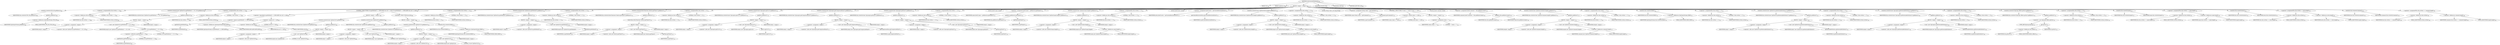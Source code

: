 digraph "writeCentralFileHeader" {  
"1539" [label = <(METHOD,writeCentralFileHeader)<SUB>682</SUB>> ]
"71" [label = <(PARAM,this)<SUB>682</SUB>> ]
"1540" [label = <(PARAM,ZipEntry ze)<SUB>682</SUB>> ]
"1541" [label = <(BLOCK,&lt;empty&gt;,&lt;empty&gt;)<SUB>682</SUB>> ]
"1542" [label = <(writeOut,writeOut(CFH_SIG.getBytes()))<SUB>683</SUB>> ]
"70" [label = <(IDENTIFIER,this,writeOut(CFH_SIG.getBytes()))<SUB>683</SUB>> ]
"1543" [label = <(getBytes,getBytes())<SUB>683</SUB>> ]
"1544" [label = <(&lt;operator&gt;.fieldAccess,ZipOutputStream.CFH_SIG)<SUB>683</SUB>> ]
"1545" [label = <(IDENTIFIER,ZipOutputStream,getBytes())<SUB>683</SUB>> ]
"1546" [label = <(FIELD_IDENTIFIER,CFH_SIG,CFH_SIG)<SUB>683</SUB>> ]
"1547" [label = <(&lt;operator&gt;.assignmentPlus,this.written += 4)<SUB>684</SUB>> ]
"1548" [label = <(&lt;operator&gt;.fieldAccess,this.written)<SUB>684</SUB>> ]
"1549" [label = <(IDENTIFIER,this,this.written += 4)<SUB>684</SUB>> ]
"1550" [label = <(FIELD_IDENTIFIER,written,written)<SUB>684</SUB>> ]
"1551" [label = <(LITERAL,4,this.written += 4)<SUB>684</SUB>> ]
"1552" [label = <(writeOut,writeOut((new ZipShort((ze.getPlatform() &lt;&lt; 8) | 20)).getBytes()))<SUB>687</SUB>> ]
"72" [label = <(IDENTIFIER,this,writeOut((new ZipShort((ze.getPlatform() &lt;&lt; 8) | 20)).getBytes()))<SUB>687</SUB>> ]
"1553" [label = <(getBytes,getBytes())<SUB>687</SUB>> ]
"1554" [label = <(BLOCK,&lt;empty&gt;,&lt;empty&gt;)<SUB>687</SUB>> ]
"1555" [label = <(&lt;operator&gt;.assignment,&lt;empty&gt;)> ]
"1556" [label = <(IDENTIFIER,$obj35,&lt;empty&gt;)> ]
"1557" [label = <(&lt;operator&gt;.alloc,new ZipShort((ze.getPlatform() &lt;&lt; 8) | 20))<SUB>687</SUB>> ]
"1558" [label = <(&lt;init&gt;,new ZipShort((ze.getPlatform() &lt;&lt; 8) | 20))<SUB>687</SUB>> ]
"1559" [label = <(IDENTIFIER,$obj35,new ZipShort((ze.getPlatform() &lt;&lt; 8) | 20))> ]
"1560" [label = <(&lt;operator&gt;.or,(ze.getPlatform() &lt;&lt; 8) | 20)<SUB>687</SUB>> ]
"1561" [label = <(&lt;operator&gt;.shiftLeft,ze.getPlatform() &lt;&lt; 8)<SUB>687</SUB>> ]
"1562" [label = <(getPlatform,getPlatform())<SUB>687</SUB>> ]
"1563" [label = <(IDENTIFIER,ze,getPlatform())<SUB>687</SUB>> ]
"1564" [label = <(LITERAL,8,ze.getPlatform() &lt;&lt; 8)<SUB>687</SUB>> ]
"1565" [label = <(LITERAL,20,(ze.getPlatform() &lt;&lt; 8) | 20)<SUB>687</SUB>> ]
"1566" [label = <(IDENTIFIER,$obj35,&lt;empty&gt;)> ]
"1567" [label = <(&lt;operator&gt;.assignmentPlus,this.written += 2)<SUB>688</SUB>> ]
"1568" [label = <(&lt;operator&gt;.fieldAccess,this.written)<SUB>688</SUB>> ]
"1569" [label = <(IDENTIFIER,this,this.written += 2)<SUB>688</SUB>> ]
"1570" [label = <(FIELD_IDENTIFIER,written,written)<SUB>688</SUB>> ]
"1571" [label = <(LITERAL,2,this.written += 2)<SUB>688</SUB>> ]
"1572" [label = <(CONTROL_STRUCTURE,if (ze.getMethod() == DEFLATED &amp;&amp; raf == null),if (ze.getMethod() == DEFLATED &amp;&amp; raf == null))<SUB>692</SUB>> ]
"1573" [label = <(&lt;operator&gt;.logicalAnd,ze.getMethod() == DEFLATED &amp;&amp; raf == null)<SUB>692</SUB>> ]
"1574" [label = <(&lt;operator&gt;.equals,ze.getMethod() == DEFLATED)<SUB>692</SUB>> ]
"1575" [label = <(getMethod,getMethod())<SUB>692</SUB>> ]
"1576" [label = <(IDENTIFIER,ze,getMethod())<SUB>692</SUB>> ]
"1577" [label = <(&lt;operator&gt;.fieldAccess,ZipOutputStream.DEFLATED)<SUB>692</SUB>> ]
"1578" [label = <(IDENTIFIER,ZipOutputStream,ze.getMethod() == DEFLATED)<SUB>692</SUB>> ]
"1579" [label = <(FIELD_IDENTIFIER,DEFLATED,DEFLATED)<SUB>692</SUB>> ]
"1580" [label = <(&lt;operator&gt;.equals,raf == null)<SUB>692</SUB>> ]
"1581" [label = <(&lt;operator&gt;.fieldAccess,this.raf)<SUB>692</SUB>> ]
"1582" [label = <(IDENTIFIER,this,raf == null)<SUB>692</SUB>> ]
"1583" [label = <(FIELD_IDENTIFIER,raf,raf)<SUB>692</SUB>> ]
"1584" [label = <(LITERAL,null,raf == null)<SUB>692</SUB>> ]
"1585" [label = <(BLOCK,&lt;empty&gt;,&lt;empty&gt;)<SUB>692</SUB>> ]
"1586" [label = <(writeOut,writeOut((new ZipShort(20)).getBytes()))<SUB>695</SUB>> ]
"73" [label = <(IDENTIFIER,this,writeOut((new ZipShort(20)).getBytes()))<SUB>695</SUB>> ]
"1587" [label = <(getBytes,getBytes())<SUB>695</SUB>> ]
"1588" [label = <(BLOCK,&lt;empty&gt;,&lt;empty&gt;)<SUB>695</SUB>> ]
"1589" [label = <(&lt;operator&gt;.assignment,&lt;empty&gt;)> ]
"1590" [label = <(IDENTIFIER,$obj36,&lt;empty&gt;)> ]
"1591" [label = <(&lt;operator&gt;.alloc,new ZipShort(20))<SUB>695</SUB>> ]
"1592" [label = <(&lt;init&gt;,new ZipShort(20))<SUB>695</SUB>> ]
"1593" [label = <(IDENTIFIER,$obj36,new ZipShort(20))> ]
"1594" [label = <(LITERAL,20,new ZipShort(20))<SUB>695</SUB>> ]
"1595" [label = <(IDENTIFIER,$obj36,&lt;empty&gt;)> ]
"1596" [label = <(writeOut,writeOut((new ZipShort(8)).getBytes()))<SUB>698</SUB>> ]
"74" [label = <(IDENTIFIER,this,writeOut((new ZipShort(8)).getBytes()))<SUB>698</SUB>> ]
"1597" [label = <(getBytes,getBytes())<SUB>698</SUB>> ]
"1598" [label = <(BLOCK,&lt;empty&gt;,&lt;empty&gt;)<SUB>698</SUB>> ]
"1599" [label = <(&lt;operator&gt;.assignment,&lt;empty&gt;)> ]
"1600" [label = <(IDENTIFIER,$obj37,&lt;empty&gt;)> ]
"1601" [label = <(&lt;operator&gt;.alloc,new ZipShort(8))<SUB>698</SUB>> ]
"1602" [label = <(&lt;init&gt;,new ZipShort(8))<SUB>698</SUB>> ]
"1603" [label = <(IDENTIFIER,$obj37,new ZipShort(8))> ]
"1604" [label = <(LITERAL,8,new ZipShort(8))<SUB>698</SUB>> ]
"1605" [label = <(IDENTIFIER,$obj37,&lt;empty&gt;)> ]
"1606" [label = <(CONTROL_STRUCTURE,else,else)<SUB>699</SUB>> ]
"1607" [label = <(BLOCK,&lt;empty&gt;,&lt;empty&gt;)<SUB>699</SUB>> ]
"1608" [label = <(writeOut,writeOut((new ZipShort(10)).getBytes()))<SUB>700</SUB>> ]
"75" [label = <(IDENTIFIER,this,writeOut((new ZipShort(10)).getBytes()))<SUB>700</SUB>> ]
"1609" [label = <(getBytes,getBytes())<SUB>700</SUB>> ]
"1610" [label = <(BLOCK,&lt;empty&gt;,&lt;empty&gt;)<SUB>700</SUB>> ]
"1611" [label = <(&lt;operator&gt;.assignment,&lt;empty&gt;)> ]
"1612" [label = <(IDENTIFIER,$obj38,&lt;empty&gt;)> ]
"1613" [label = <(&lt;operator&gt;.alloc,new ZipShort(10))<SUB>700</SUB>> ]
"1614" [label = <(&lt;init&gt;,new ZipShort(10))<SUB>700</SUB>> ]
"1615" [label = <(IDENTIFIER,$obj38,new ZipShort(10))> ]
"1616" [label = <(LITERAL,10,new ZipShort(10))<SUB>700</SUB>> ]
"1617" [label = <(IDENTIFIER,$obj38,&lt;empty&gt;)> ]
"1618" [label = <(writeOut,this.writeOut(ZERO))<SUB>701</SUB>> ]
"76" [label = <(IDENTIFIER,this,this.writeOut(ZERO))<SUB>701</SUB>> ]
"1619" [label = <(&lt;operator&gt;.fieldAccess,ZipOutputStream.ZERO)<SUB>701</SUB>> ]
"1620" [label = <(IDENTIFIER,ZipOutputStream,this.writeOut(ZERO))<SUB>701</SUB>> ]
"1621" [label = <(FIELD_IDENTIFIER,ZERO,ZERO)<SUB>701</SUB>> ]
"1622" [label = <(&lt;operator&gt;.assignmentPlus,this.written += 4)<SUB>703</SUB>> ]
"1623" [label = <(&lt;operator&gt;.fieldAccess,this.written)<SUB>703</SUB>> ]
"1624" [label = <(IDENTIFIER,this,this.written += 4)<SUB>703</SUB>> ]
"1625" [label = <(FIELD_IDENTIFIER,written,written)<SUB>703</SUB>> ]
"1626" [label = <(LITERAL,4,this.written += 4)<SUB>703</SUB>> ]
"1627" [label = <(writeOut,writeOut((new ZipShort(ze.getMethod())).getBytes()))<SUB>706</SUB>> ]
"77" [label = <(IDENTIFIER,this,writeOut((new ZipShort(ze.getMethod())).getBytes()))<SUB>706</SUB>> ]
"1628" [label = <(getBytes,getBytes())<SUB>706</SUB>> ]
"1629" [label = <(BLOCK,&lt;empty&gt;,&lt;empty&gt;)<SUB>706</SUB>> ]
"1630" [label = <(&lt;operator&gt;.assignment,&lt;empty&gt;)> ]
"1631" [label = <(IDENTIFIER,$obj39,&lt;empty&gt;)> ]
"1632" [label = <(&lt;operator&gt;.alloc,new ZipShort(ze.getMethod()))<SUB>706</SUB>> ]
"1633" [label = <(&lt;init&gt;,new ZipShort(ze.getMethod()))<SUB>706</SUB>> ]
"1634" [label = <(IDENTIFIER,$obj39,new ZipShort(ze.getMethod()))> ]
"1635" [label = <(getMethod,getMethod())<SUB>706</SUB>> ]
"1636" [label = <(IDENTIFIER,ze,getMethod())<SUB>706</SUB>> ]
"1637" [label = <(IDENTIFIER,$obj39,&lt;empty&gt;)> ]
"1638" [label = <(&lt;operator&gt;.assignmentPlus,this.written += 2)<SUB>707</SUB>> ]
"1639" [label = <(&lt;operator&gt;.fieldAccess,this.written)<SUB>707</SUB>> ]
"1640" [label = <(IDENTIFIER,this,this.written += 2)<SUB>707</SUB>> ]
"1641" [label = <(FIELD_IDENTIFIER,written,written)<SUB>707</SUB>> ]
"1642" [label = <(LITERAL,2,this.written += 2)<SUB>707</SUB>> ]
"1643" [label = <(writeOut,writeOut(toDosTime(new Date(ze.getTime())).getBytes()))<SUB>710</SUB>> ]
"78" [label = <(IDENTIFIER,this,writeOut(toDosTime(new Date(ze.getTime())).getBytes()))<SUB>710</SUB>> ]
"1644" [label = <(getBytes,getBytes())<SUB>710</SUB>> ]
"1645" [label = <(toDosTime,toDosTime(new Date(ze.getTime())))<SUB>710</SUB>> ]
"1646" [label = <(BLOCK,&lt;empty&gt;,&lt;empty&gt;)<SUB>710</SUB>> ]
"1647" [label = <(&lt;operator&gt;.assignment,&lt;empty&gt;)> ]
"1648" [label = <(IDENTIFIER,$obj40,&lt;empty&gt;)> ]
"1649" [label = <(&lt;operator&gt;.alloc,new Date(ze.getTime()))<SUB>710</SUB>> ]
"1650" [label = <(&lt;init&gt;,new Date(ze.getTime()))<SUB>710</SUB>> ]
"1651" [label = <(IDENTIFIER,$obj40,new Date(ze.getTime()))> ]
"1652" [label = <(getTime,getTime())<SUB>710</SUB>> ]
"1653" [label = <(IDENTIFIER,ze,getTime())<SUB>710</SUB>> ]
"1654" [label = <(IDENTIFIER,$obj40,&lt;empty&gt;)> ]
"1655" [label = <(&lt;operator&gt;.assignmentPlus,this.written += 4)<SUB>711</SUB>> ]
"1656" [label = <(&lt;operator&gt;.fieldAccess,this.written)<SUB>711</SUB>> ]
"1657" [label = <(IDENTIFIER,this,this.written += 4)<SUB>711</SUB>> ]
"1658" [label = <(FIELD_IDENTIFIER,written,written)<SUB>711</SUB>> ]
"1659" [label = <(LITERAL,4,this.written += 4)<SUB>711</SUB>> ]
"1660" [label = <(writeOut,writeOut((new ZipLong(ze.getCrc())).getBytes()))<SUB>716</SUB>> ]
"79" [label = <(IDENTIFIER,this,writeOut((new ZipLong(ze.getCrc())).getBytes()))<SUB>716</SUB>> ]
"1661" [label = <(getBytes,getBytes())<SUB>716</SUB>> ]
"1662" [label = <(BLOCK,&lt;empty&gt;,&lt;empty&gt;)<SUB>716</SUB>> ]
"1663" [label = <(&lt;operator&gt;.assignment,&lt;empty&gt;)> ]
"1664" [label = <(IDENTIFIER,$obj41,&lt;empty&gt;)> ]
"1665" [label = <(&lt;operator&gt;.alloc,new ZipLong(ze.getCrc()))<SUB>716</SUB>> ]
"1666" [label = <(&lt;init&gt;,new ZipLong(ze.getCrc()))<SUB>716</SUB>> ]
"1667" [label = <(IDENTIFIER,$obj41,new ZipLong(ze.getCrc()))> ]
"1668" [label = <(getCrc,getCrc())<SUB>716</SUB>> ]
"1669" [label = <(IDENTIFIER,ze,getCrc())<SUB>716</SUB>> ]
"1670" [label = <(IDENTIFIER,$obj41,&lt;empty&gt;)> ]
"1671" [label = <(writeOut,writeOut((new ZipLong(ze.getCompressedSize())).getBytes()))<SUB>717</SUB>> ]
"80" [label = <(IDENTIFIER,this,writeOut((new ZipLong(ze.getCompressedSize())).getBytes()))<SUB>717</SUB>> ]
"1672" [label = <(getBytes,getBytes())<SUB>717</SUB>> ]
"1673" [label = <(BLOCK,&lt;empty&gt;,&lt;empty&gt;)<SUB>717</SUB>> ]
"1674" [label = <(&lt;operator&gt;.assignment,&lt;empty&gt;)> ]
"1675" [label = <(IDENTIFIER,$obj42,&lt;empty&gt;)> ]
"1676" [label = <(&lt;operator&gt;.alloc,new ZipLong(ze.getCompressedSize()))<SUB>717</SUB>> ]
"1677" [label = <(&lt;init&gt;,new ZipLong(ze.getCompressedSize()))<SUB>717</SUB>> ]
"1678" [label = <(IDENTIFIER,$obj42,new ZipLong(ze.getCompressedSize()))> ]
"1679" [label = <(getCompressedSize,getCompressedSize())<SUB>717</SUB>> ]
"1680" [label = <(IDENTIFIER,ze,getCompressedSize())<SUB>717</SUB>> ]
"1681" [label = <(IDENTIFIER,$obj42,&lt;empty&gt;)> ]
"1682" [label = <(writeOut,writeOut((new ZipLong(ze.getSize())).getBytes()))<SUB>718</SUB>> ]
"81" [label = <(IDENTIFIER,this,writeOut((new ZipLong(ze.getSize())).getBytes()))<SUB>718</SUB>> ]
"1683" [label = <(getBytes,getBytes())<SUB>718</SUB>> ]
"1684" [label = <(BLOCK,&lt;empty&gt;,&lt;empty&gt;)<SUB>718</SUB>> ]
"1685" [label = <(&lt;operator&gt;.assignment,&lt;empty&gt;)> ]
"1686" [label = <(IDENTIFIER,$obj43,&lt;empty&gt;)> ]
"1687" [label = <(&lt;operator&gt;.alloc,new ZipLong(ze.getSize()))<SUB>718</SUB>> ]
"1688" [label = <(&lt;init&gt;,new ZipLong(ze.getSize()))<SUB>718</SUB>> ]
"1689" [label = <(IDENTIFIER,$obj43,new ZipLong(ze.getSize()))> ]
"1690" [label = <(getSize,getSize())<SUB>718</SUB>> ]
"1691" [label = <(IDENTIFIER,ze,getSize())<SUB>718</SUB>> ]
"1692" [label = <(IDENTIFIER,$obj43,&lt;empty&gt;)> ]
"1693" [label = <(&lt;operator&gt;.assignmentPlus,this.written += 12)<SUB>719</SUB>> ]
"1694" [label = <(&lt;operator&gt;.fieldAccess,this.written)<SUB>719</SUB>> ]
"1695" [label = <(IDENTIFIER,this,this.written += 12)<SUB>719</SUB>> ]
"1696" [label = <(FIELD_IDENTIFIER,written,written)<SUB>719</SUB>> ]
"1697" [label = <(LITERAL,12,this.written += 12)<SUB>719</SUB>> ]
"1698" [label = <(LOCAL,byte[] name: byte[])> ]
"1699" [label = <(&lt;operator&gt;.assignment,byte[] name = getBytes(ze.getName()))<SUB>722</SUB>> ]
"1700" [label = <(IDENTIFIER,name,byte[] name = getBytes(ze.getName()))<SUB>722</SUB>> ]
"1701" [label = <(getBytes,getBytes(ze.getName()))<SUB>722</SUB>> ]
"82" [label = <(IDENTIFIER,this,getBytes(ze.getName()))<SUB>722</SUB>> ]
"1702" [label = <(getName,getName())<SUB>722</SUB>> ]
"1703" [label = <(IDENTIFIER,ze,getName())<SUB>722</SUB>> ]
"1704" [label = <(writeOut,writeOut((new ZipShort(name.length)).getBytes()))<SUB>723</SUB>> ]
"83" [label = <(IDENTIFIER,this,writeOut((new ZipShort(name.length)).getBytes()))<SUB>723</SUB>> ]
"1705" [label = <(getBytes,getBytes())<SUB>723</SUB>> ]
"1706" [label = <(BLOCK,&lt;empty&gt;,&lt;empty&gt;)<SUB>723</SUB>> ]
"1707" [label = <(&lt;operator&gt;.assignment,&lt;empty&gt;)> ]
"1708" [label = <(IDENTIFIER,$obj44,&lt;empty&gt;)> ]
"1709" [label = <(&lt;operator&gt;.alloc,new ZipShort(name.length))<SUB>723</SUB>> ]
"1710" [label = <(&lt;init&gt;,new ZipShort(name.length))<SUB>723</SUB>> ]
"1711" [label = <(IDENTIFIER,$obj44,new ZipShort(name.length))> ]
"1712" [label = <(&lt;operator&gt;.fieldAccess,name.length)<SUB>723</SUB>> ]
"1713" [label = <(IDENTIFIER,name,new ZipShort(name.length))<SUB>723</SUB>> ]
"1714" [label = <(FIELD_IDENTIFIER,length,length)<SUB>723</SUB>> ]
"1715" [label = <(IDENTIFIER,$obj44,&lt;empty&gt;)> ]
"1716" [label = <(&lt;operator&gt;.assignmentPlus,this.written += 2)<SUB>724</SUB>> ]
"1717" [label = <(&lt;operator&gt;.fieldAccess,this.written)<SUB>724</SUB>> ]
"1718" [label = <(IDENTIFIER,this,this.written += 2)<SUB>724</SUB>> ]
"1719" [label = <(FIELD_IDENTIFIER,written,written)<SUB>724</SUB>> ]
"1720" [label = <(LITERAL,2,this.written += 2)<SUB>724</SUB>> ]
"1721" [label = <(LOCAL,byte[] extra: byte[])> ]
"1722" [label = <(&lt;operator&gt;.assignment,byte[] extra = getCentralDirectoryExtra())<SUB>727</SUB>> ]
"1723" [label = <(IDENTIFIER,extra,byte[] extra = getCentralDirectoryExtra())<SUB>727</SUB>> ]
"1724" [label = <(getCentralDirectoryExtra,getCentralDirectoryExtra())<SUB>727</SUB>> ]
"1725" [label = <(IDENTIFIER,ze,getCentralDirectoryExtra())<SUB>727</SUB>> ]
"1726" [label = <(writeOut,writeOut((new ZipShort(extra.length)).getBytes()))<SUB>728</SUB>> ]
"84" [label = <(IDENTIFIER,this,writeOut((new ZipShort(extra.length)).getBytes()))<SUB>728</SUB>> ]
"1727" [label = <(getBytes,getBytes())<SUB>728</SUB>> ]
"1728" [label = <(BLOCK,&lt;empty&gt;,&lt;empty&gt;)<SUB>728</SUB>> ]
"1729" [label = <(&lt;operator&gt;.assignment,&lt;empty&gt;)> ]
"1730" [label = <(IDENTIFIER,$obj45,&lt;empty&gt;)> ]
"1731" [label = <(&lt;operator&gt;.alloc,new ZipShort(extra.length))<SUB>728</SUB>> ]
"1732" [label = <(&lt;init&gt;,new ZipShort(extra.length))<SUB>728</SUB>> ]
"1733" [label = <(IDENTIFIER,$obj45,new ZipShort(extra.length))> ]
"1734" [label = <(&lt;operator&gt;.fieldAccess,extra.length)<SUB>728</SUB>> ]
"1735" [label = <(IDENTIFIER,extra,new ZipShort(extra.length))<SUB>728</SUB>> ]
"1736" [label = <(FIELD_IDENTIFIER,length,length)<SUB>728</SUB>> ]
"1737" [label = <(IDENTIFIER,$obj45,&lt;empty&gt;)> ]
"1738" [label = <(&lt;operator&gt;.assignmentPlus,this.written += 2)<SUB>729</SUB>> ]
"1739" [label = <(&lt;operator&gt;.fieldAccess,this.written)<SUB>729</SUB>> ]
"1740" [label = <(IDENTIFIER,this,this.written += 2)<SUB>729</SUB>> ]
"1741" [label = <(FIELD_IDENTIFIER,written,written)<SUB>729</SUB>> ]
"1742" [label = <(LITERAL,2,this.written += 2)<SUB>729</SUB>> ]
"1743" [label = <(LOCAL,String comm: java.lang.String)> ]
"1744" [label = <(&lt;operator&gt;.assignment,String comm = getComment())<SUB>732</SUB>> ]
"1745" [label = <(IDENTIFIER,comm,String comm = getComment())<SUB>732</SUB>> ]
"1746" [label = <(getComment,getComment())<SUB>732</SUB>> ]
"1747" [label = <(IDENTIFIER,ze,getComment())<SUB>732</SUB>> ]
"1748" [label = <(CONTROL_STRUCTURE,if (comm == null),if (comm == null))<SUB>733</SUB>> ]
"1749" [label = <(&lt;operator&gt;.equals,comm == null)<SUB>733</SUB>> ]
"1750" [label = <(IDENTIFIER,comm,comm == null)<SUB>733</SUB>> ]
"1751" [label = <(LITERAL,null,comm == null)<SUB>733</SUB>> ]
"1752" [label = <(BLOCK,&lt;empty&gt;,&lt;empty&gt;)<SUB>733</SUB>> ]
"1753" [label = <(&lt;operator&gt;.assignment,comm = &quot;&quot;)<SUB>734</SUB>> ]
"1754" [label = <(IDENTIFIER,comm,comm = &quot;&quot;)<SUB>734</SUB>> ]
"1755" [label = <(LITERAL,&quot;&quot;,comm = &quot;&quot;)<SUB>734</SUB>> ]
"1756" [label = <(LOCAL,byte[] comment: byte[])> ]
"1757" [label = <(&lt;operator&gt;.assignment,byte[] comment = this.getBytes(comm))<SUB>736</SUB>> ]
"1758" [label = <(IDENTIFIER,comment,byte[] comment = this.getBytes(comm))<SUB>736</SUB>> ]
"1759" [label = <(getBytes,this.getBytes(comm))<SUB>736</SUB>> ]
"85" [label = <(IDENTIFIER,this,this.getBytes(comm))<SUB>736</SUB>> ]
"1760" [label = <(IDENTIFIER,comm,this.getBytes(comm))<SUB>736</SUB>> ]
"1761" [label = <(writeOut,writeOut((new ZipShort(comment.length)).getBytes()))<SUB>737</SUB>> ]
"86" [label = <(IDENTIFIER,this,writeOut((new ZipShort(comment.length)).getBytes()))<SUB>737</SUB>> ]
"1762" [label = <(getBytes,getBytes())<SUB>737</SUB>> ]
"1763" [label = <(BLOCK,&lt;empty&gt;,&lt;empty&gt;)<SUB>737</SUB>> ]
"1764" [label = <(&lt;operator&gt;.assignment,&lt;empty&gt;)> ]
"1765" [label = <(IDENTIFIER,$obj46,&lt;empty&gt;)> ]
"1766" [label = <(&lt;operator&gt;.alloc,new ZipShort(comment.length))<SUB>737</SUB>> ]
"1767" [label = <(&lt;init&gt;,new ZipShort(comment.length))<SUB>737</SUB>> ]
"1768" [label = <(IDENTIFIER,$obj46,new ZipShort(comment.length))> ]
"1769" [label = <(&lt;operator&gt;.fieldAccess,comment.length)<SUB>737</SUB>> ]
"1770" [label = <(IDENTIFIER,comment,new ZipShort(comment.length))<SUB>737</SUB>> ]
"1771" [label = <(FIELD_IDENTIFIER,length,length)<SUB>737</SUB>> ]
"1772" [label = <(IDENTIFIER,$obj46,&lt;empty&gt;)> ]
"1773" [label = <(&lt;operator&gt;.assignmentPlus,this.written += 2)<SUB>738</SUB>> ]
"1774" [label = <(&lt;operator&gt;.fieldAccess,this.written)<SUB>738</SUB>> ]
"1775" [label = <(IDENTIFIER,this,this.written += 2)<SUB>738</SUB>> ]
"1776" [label = <(FIELD_IDENTIFIER,written,written)<SUB>738</SUB>> ]
"1777" [label = <(LITERAL,2,this.written += 2)<SUB>738</SUB>> ]
"1778" [label = <(writeOut,this.writeOut(ZERO))<SUB>741</SUB>> ]
"87" [label = <(IDENTIFIER,this,this.writeOut(ZERO))<SUB>741</SUB>> ]
"1779" [label = <(&lt;operator&gt;.fieldAccess,ZipOutputStream.ZERO)<SUB>741</SUB>> ]
"1780" [label = <(IDENTIFIER,ZipOutputStream,this.writeOut(ZERO))<SUB>741</SUB>> ]
"1781" [label = <(FIELD_IDENTIFIER,ZERO,ZERO)<SUB>741</SUB>> ]
"1782" [label = <(&lt;operator&gt;.assignmentPlus,this.written += 2)<SUB>742</SUB>> ]
"1783" [label = <(&lt;operator&gt;.fieldAccess,this.written)<SUB>742</SUB>> ]
"1784" [label = <(IDENTIFIER,this,this.written += 2)<SUB>742</SUB>> ]
"1785" [label = <(FIELD_IDENTIFIER,written,written)<SUB>742</SUB>> ]
"1786" [label = <(LITERAL,2,this.written += 2)<SUB>742</SUB>> ]
"1787" [label = <(writeOut,writeOut((new ZipShort(ze.getInternalAttributes())).getBytes()))<SUB>745</SUB>> ]
"88" [label = <(IDENTIFIER,this,writeOut((new ZipShort(ze.getInternalAttributes())).getBytes()))<SUB>745</SUB>> ]
"1788" [label = <(getBytes,getBytes())<SUB>745</SUB>> ]
"1789" [label = <(BLOCK,&lt;empty&gt;,&lt;empty&gt;)<SUB>745</SUB>> ]
"1790" [label = <(&lt;operator&gt;.assignment,&lt;empty&gt;)> ]
"1791" [label = <(IDENTIFIER,$obj47,&lt;empty&gt;)> ]
"1792" [label = <(&lt;operator&gt;.alloc,new ZipShort(ze.getInternalAttributes()))<SUB>745</SUB>> ]
"1793" [label = <(&lt;init&gt;,new ZipShort(ze.getInternalAttributes()))<SUB>745</SUB>> ]
"1794" [label = <(IDENTIFIER,$obj47,new ZipShort(ze.getInternalAttributes()))> ]
"1795" [label = <(getInternalAttributes,getInternalAttributes())<SUB>745</SUB>> ]
"1796" [label = <(IDENTIFIER,ze,getInternalAttributes())<SUB>745</SUB>> ]
"1797" [label = <(IDENTIFIER,$obj47,&lt;empty&gt;)> ]
"1798" [label = <(&lt;operator&gt;.assignmentPlus,this.written += 2)<SUB>746</SUB>> ]
"1799" [label = <(&lt;operator&gt;.fieldAccess,this.written)<SUB>746</SUB>> ]
"1800" [label = <(IDENTIFIER,this,this.written += 2)<SUB>746</SUB>> ]
"1801" [label = <(FIELD_IDENTIFIER,written,written)<SUB>746</SUB>> ]
"1802" [label = <(LITERAL,2,this.written += 2)<SUB>746</SUB>> ]
"1803" [label = <(writeOut,writeOut((new ZipLong(ze.getExternalAttributes())).getBytes()))<SUB>749</SUB>> ]
"89" [label = <(IDENTIFIER,this,writeOut((new ZipLong(ze.getExternalAttributes())).getBytes()))<SUB>749</SUB>> ]
"1804" [label = <(getBytes,getBytes())<SUB>749</SUB>> ]
"1805" [label = <(BLOCK,&lt;empty&gt;,&lt;empty&gt;)<SUB>749</SUB>> ]
"1806" [label = <(&lt;operator&gt;.assignment,&lt;empty&gt;)> ]
"1807" [label = <(IDENTIFIER,$obj48,&lt;empty&gt;)> ]
"1808" [label = <(&lt;operator&gt;.alloc,new ZipLong(ze.getExternalAttributes()))<SUB>749</SUB>> ]
"1809" [label = <(&lt;init&gt;,new ZipLong(ze.getExternalAttributes()))<SUB>749</SUB>> ]
"1810" [label = <(IDENTIFIER,$obj48,new ZipLong(ze.getExternalAttributes()))> ]
"1811" [label = <(getExternalAttributes,getExternalAttributes())<SUB>749</SUB>> ]
"1812" [label = <(IDENTIFIER,ze,getExternalAttributes())<SUB>749</SUB>> ]
"1813" [label = <(IDENTIFIER,$obj48,&lt;empty&gt;)> ]
"1814" [label = <(&lt;operator&gt;.assignmentPlus,this.written += 4)<SUB>750</SUB>> ]
"1815" [label = <(&lt;operator&gt;.fieldAccess,this.written)<SUB>750</SUB>> ]
"1816" [label = <(IDENTIFIER,this,this.written += 4)<SUB>750</SUB>> ]
"1817" [label = <(FIELD_IDENTIFIER,written,written)<SUB>750</SUB>> ]
"1818" [label = <(LITERAL,4,this.written += 4)<SUB>750</SUB>> ]
"1819" [label = <(writeOut,writeOut(((ZipLong) offsets.get(ze)).getBytes()))<SUB>753</SUB>> ]
"90" [label = <(IDENTIFIER,this,writeOut(((ZipLong) offsets.get(ze)).getBytes()))<SUB>753</SUB>> ]
"1820" [label = <(getBytes,getBytes())<SUB>753</SUB>> ]
"1821" [label = <(&lt;operator&gt;.cast,(ZipLong) offsets.get(ze))<SUB>753</SUB>> ]
"1822" [label = <(TYPE_REF,ZipLong,ZipLong)<SUB>753</SUB>> ]
"1823" [label = <(get,get(ze))<SUB>753</SUB>> ]
"1824" [label = <(&lt;operator&gt;.fieldAccess,this.offsets)<SUB>753</SUB>> ]
"1825" [label = <(IDENTIFIER,this,get(ze))<SUB>753</SUB>> ]
"1826" [label = <(FIELD_IDENTIFIER,offsets,offsets)<SUB>753</SUB>> ]
"1827" [label = <(IDENTIFIER,ze,get(ze))<SUB>753</SUB>> ]
"1828" [label = <(&lt;operator&gt;.assignmentPlus,this.written += 4)<SUB>754</SUB>> ]
"1829" [label = <(&lt;operator&gt;.fieldAccess,this.written)<SUB>754</SUB>> ]
"1830" [label = <(IDENTIFIER,this,this.written += 4)<SUB>754</SUB>> ]
"1831" [label = <(FIELD_IDENTIFIER,written,written)<SUB>754</SUB>> ]
"1832" [label = <(LITERAL,4,this.written += 4)<SUB>754</SUB>> ]
"1833" [label = <(writeOut,this.writeOut(name))<SUB>757</SUB>> ]
"91" [label = <(IDENTIFIER,this,this.writeOut(name))<SUB>757</SUB>> ]
"1834" [label = <(IDENTIFIER,name,this.writeOut(name))<SUB>757</SUB>> ]
"1835" [label = <(&lt;operator&gt;.assignmentPlus,this.written += name.length)<SUB>758</SUB>> ]
"1836" [label = <(&lt;operator&gt;.fieldAccess,this.written)<SUB>758</SUB>> ]
"1837" [label = <(IDENTIFIER,this,this.written += name.length)<SUB>758</SUB>> ]
"1838" [label = <(FIELD_IDENTIFIER,written,written)<SUB>758</SUB>> ]
"1839" [label = <(&lt;operator&gt;.fieldAccess,name.length)<SUB>758</SUB>> ]
"1840" [label = <(IDENTIFIER,name,this.written += name.length)<SUB>758</SUB>> ]
"1841" [label = <(FIELD_IDENTIFIER,length,length)<SUB>758</SUB>> ]
"1842" [label = <(writeOut,this.writeOut(extra))<SUB>761</SUB>> ]
"92" [label = <(IDENTIFIER,this,this.writeOut(extra))<SUB>761</SUB>> ]
"1843" [label = <(IDENTIFIER,extra,this.writeOut(extra))<SUB>761</SUB>> ]
"1844" [label = <(&lt;operator&gt;.assignmentPlus,this.written += extra.length)<SUB>762</SUB>> ]
"1845" [label = <(&lt;operator&gt;.fieldAccess,this.written)<SUB>762</SUB>> ]
"1846" [label = <(IDENTIFIER,this,this.written += extra.length)<SUB>762</SUB>> ]
"1847" [label = <(FIELD_IDENTIFIER,written,written)<SUB>762</SUB>> ]
"1848" [label = <(&lt;operator&gt;.fieldAccess,extra.length)<SUB>762</SUB>> ]
"1849" [label = <(IDENTIFIER,extra,this.written += extra.length)<SUB>762</SUB>> ]
"1850" [label = <(FIELD_IDENTIFIER,length,length)<SUB>762</SUB>> ]
"1851" [label = <(writeOut,this.writeOut(comment))<SUB>765</SUB>> ]
"93" [label = <(IDENTIFIER,this,this.writeOut(comment))<SUB>765</SUB>> ]
"1852" [label = <(IDENTIFIER,comment,this.writeOut(comment))<SUB>765</SUB>> ]
"1853" [label = <(&lt;operator&gt;.assignmentPlus,this.written += comment.length)<SUB>766</SUB>> ]
"1854" [label = <(&lt;operator&gt;.fieldAccess,this.written)<SUB>766</SUB>> ]
"1855" [label = <(IDENTIFIER,this,this.written += comment.length)<SUB>766</SUB>> ]
"1856" [label = <(FIELD_IDENTIFIER,written,written)<SUB>766</SUB>> ]
"1857" [label = <(&lt;operator&gt;.fieldAccess,comment.length)<SUB>766</SUB>> ]
"1858" [label = <(IDENTIFIER,comment,this.written += comment.length)<SUB>766</SUB>> ]
"1859" [label = <(FIELD_IDENTIFIER,length,length)<SUB>766</SUB>> ]
"1860" [label = <(MODIFIER,PROTECTED)> ]
"1861" [label = <(MODIFIER,VIRTUAL)> ]
"1862" [label = <(METHOD_RETURN,void)<SUB>682</SUB>> ]
  "1539" -> "71" 
  "1539" -> "1540" 
  "1539" -> "1541" 
  "1539" -> "1860" 
  "1539" -> "1861" 
  "1539" -> "1862" 
  "1541" -> "1542" 
  "1541" -> "1547" 
  "1541" -> "1552" 
  "1541" -> "1567" 
  "1541" -> "1572" 
  "1541" -> "1622" 
  "1541" -> "1627" 
  "1541" -> "1638" 
  "1541" -> "1643" 
  "1541" -> "1655" 
  "1541" -> "1660" 
  "1541" -> "1671" 
  "1541" -> "1682" 
  "1541" -> "1693" 
  "1541" -> "1698" 
  "1541" -> "1699" 
  "1541" -> "1704" 
  "1541" -> "1716" 
  "1541" -> "1721" 
  "1541" -> "1722" 
  "1541" -> "1726" 
  "1541" -> "1738" 
  "1541" -> "1743" 
  "1541" -> "1744" 
  "1541" -> "1748" 
  "1541" -> "1756" 
  "1541" -> "1757" 
  "1541" -> "1761" 
  "1541" -> "1773" 
  "1541" -> "1778" 
  "1541" -> "1782" 
  "1541" -> "1787" 
  "1541" -> "1798" 
  "1541" -> "1803" 
  "1541" -> "1814" 
  "1541" -> "1819" 
  "1541" -> "1828" 
  "1541" -> "1833" 
  "1541" -> "1835" 
  "1541" -> "1842" 
  "1541" -> "1844" 
  "1541" -> "1851" 
  "1541" -> "1853" 
  "1542" -> "70" 
  "1542" -> "1543" 
  "1543" -> "1544" 
  "1544" -> "1545" 
  "1544" -> "1546" 
  "1547" -> "1548" 
  "1547" -> "1551" 
  "1548" -> "1549" 
  "1548" -> "1550" 
  "1552" -> "72" 
  "1552" -> "1553" 
  "1553" -> "1554" 
  "1554" -> "1555" 
  "1554" -> "1558" 
  "1554" -> "1566" 
  "1555" -> "1556" 
  "1555" -> "1557" 
  "1558" -> "1559" 
  "1558" -> "1560" 
  "1560" -> "1561" 
  "1560" -> "1565" 
  "1561" -> "1562" 
  "1561" -> "1564" 
  "1562" -> "1563" 
  "1567" -> "1568" 
  "1567" -> "1571" 
  "1568" -> "1569" 
  "1568" -> "1570" 
  "1572" -> "1573" 
  "1572" -> "1585" 
  "1572" -> "1606" 
  "1573" -> "1574" 
  "1573" -> "1580" 
  "1574" -> "1575" 
  "1574" -> "1577" 
  "1575" -> "1576" 
  "1577" -> "1578" 
  "1577" -> "1579" 
  "1580" -> "1581" 
  "1580" -> "1584" 
  "1581" -> "1582" 
  "1581" -> "1583" 
  "1585" -> "1586" 
  "1585" -> "1596" 
  "1586" -> "73" 
  "1586" -> "1587" 
  "1587" -> "1588" 
  "1588" -> "1589" 
  "1588" -> "1592" 
  "1588" -> "1595" 
  "1589" -> "1590" 
  "1589" -> "1591" 
  "1592" -> "1593" 
  "1592" -> "1594" 
  "1596" -> "74" 
  "1596" -> "1597" 
  "1597" -> "1598" 
  "1598" -> "1599" 
  "1598" -> "1602" 
  "1598" -> "1605" 
  "1599" -> "1600" 
  "1599" -> "1601" 
  "1602" -> "1603" 
  "1602" -> "1604" 
  "1606" -> "1607" 
  "1607" -> "1608" 
  "1607" -> "1618" 
  "1608" -> "75" 
  "1608" -> "1609" 
  "1609" -> "1610" 
  "1610" -> "1611" 
  "1610" -> "1614" 
  "1610" -> "1617" 
  "1611" -> "1612" 
  "1611" -> "1613" 
  "1614" -> "1615" 
  "1614" -> "1616" 
  "1618" -> "76" 
  "1618" -> "1619" 
  "1619" -> "1620" 
  "1619" -> "1621" 
  "1622" -> "1623" 
  "1622" -> "1626" 
  "1623" -> "1624" 
  "1623" -> "1625" 
  "1627" -> "77" 
  "1627" -> "1628" 
  "1628" -> "1629" 
  "1629" -> "1630" 
  "1629" -> "1633" 
  "1629" -> "1637" 
  "1630" -> "1631" 
  "1630" -> "1632" 
  "1633" -> "1634" 
  "1633" -> "1635" 
  "1635" -> "1636" 
  "1638" -> "1639" 
  "1638" -> "1642" 
  "1639" -> "1640" 
  "1639" -> "1641" 
  "1643" -> "78" 
  "1643" -> "1644" 
  "1644" -> "1645" 
  "1645" -> "1646" 
  "1646" -> "1647" 
  "1646" -> "1650" 
  "1646" -> "1654" 
  "1647" -> "1648" 
  "1647" -> "1649" 
  "1650" -> "1651" 
  "1650" -> "1652" 
  "1652" -> "1653" 
  "1655" -> "1656" 
  "1655" -> "1659" 
  "1656" -> "1657" 
  "1656" -> "1658" 
  "1660" -> "79" 
  "1660" -> "1661" 
  "1661" -> "1662" 
  "1662" -> "1663" 
  "1662" -> "1666" 
  "1662" -> "1670" 
  "1663" -> "1664" 
  "1663" -> "1665" 
  "1666" -> "1667" 
  "1666" -> "1668" 
  "1668" -> "1669" 
  "1671" -> "80" 
  "1671" -> "1672" 
  "1672" -> "1673" 
  "1673" -> "1674" 
  "1673" -> "1677" 
  "1673" -> "1681" 
  "1674" -> "1675" 
  "1674" -> "1676" 
  "1677" -> "1678" 
  "1677" -> "1679" 
  "1679" -> "1680" 
  "1682" -> "81" 
  "1682" -> "1683" 
  "1683" -> "1684" 
  "1684" -> "1685" 
  "1684" -> "1688" 
  "1684" -> "1692" 
  "1685" -> "1686" 
  "1685" -> "1687" 
  "1688" -> "1689" 
  "1688" -> "1690" 
  "1690" -> "1691" 
  "1693" -> "1694" 
  "1693" -> "1697" 
  "1694" -> "1695" 
  "1694" -> "1696" 
  "1699" -> "1700" 
  "1699" -> "1701" 
  "1701" -> "82" 
  "1701" -> "1702" 
  "1702" -> "1703" 
  "1704" -> "83" 
  "1704" -> "1705" 
  "1705" -> "1706" 
  "1706" -> "1707" 
  "1706" -> "1710" 
  "1706" -> "1715" 
  "1707" -> "1708" 
  "1707" -> "1709" 
  "1710" -> "1711" 
  "1710" -> "1712" 
  "1712" -> "1713" 
  "1712" -> "1714" 
  "1716" -> "1717" 
  "1716" -> "1720" 
  "1717" -> "1718" 
  "1717" -> "1719" 
  "1722" -> "1723" 
  "1722" -> "1724" 
  "1724" -> "1725" 
  "1726" -> "84" 
  "1726" -> "1727" 
  "1727" -> "1728" 
  "1728" -> "1729" 
  "1728" -> "1732" 
  "1728" -> "1737" 
  "1729" -> "1730" 
  "1729" -> "1731" 
  "1732" -> "1733" 
  "1732" -> "1734" 
  "1734" -> "1735" 
  "1734" -> "1736" 
  "1738" -> "1739" 
  "1738" -> "1742" 
  "1739" -> "1740" 
  "1739" -> "1741" 
  "1744" -> "1745" 
  "1744" -> "1746" 
  "1746" -> "1747" 
  "1748" -> "1749" 
  "1748" -> "1752" 
  "1749" -> "1750" 
  "1749" -> "1751" 
  "1752" -> "1753" 
  "1753" -> "1754" 
  "1753" -> "1755" 
  "1757" -> "1758" 
  "1757" -> "1759" 
  "1759" -> "85" 
  "1759" -> "1760" 
  "1761" -> "86" 
  "1761" -> "1762" 
  "1762" -> "1763" 
  "1763" -> "1764" 
  "1763" -> "1767" 
  "1763" -> "1772" 
  "1764" -> "1765" 
  "1764" -> "1766" 
  "1767" -> "1768" 
  "1767" -> "1769" 
  "1769" -> "1770" 
  "1769" -> "1771" 
  "1773" -> "1774" 
  "1773" -> "1777" 
  "1774" -> "1775" 
  "1774" -> "1776" 
  "1778" -> "87" 
  "1778" -> "1779" 
  "1779" -> "1780" 
  "1779" -> "1781" 
  "1782" -> "1783" 
  "1782" -> "1786" 
  "1783" -> "1784" 
  "1783" -> "1785" 
  "1787" -> "88" 
  "1787" -> "1788" 
  "1788" -> "1789" 
  "1789" -> "1790" 
  "1789" -> "1793" 
  "1789" -> "1797" 
  "1790" -> "1791" 
  "1790" -> "1792" 
  "1793" -> "1794" 
  "1793" -> "1795" 
  "1795" -> "1796" 
  "1798" -> "1799" 
  "1798" -> "1802" 
  "1799" -> "1800" 
  "1799" -> "1801" 
  "1803" -> "89" 
  "1803" -> "1804" 
  "1804" -> "1805" 
  "1805" -> "1806" 
  "1805" -> "1809" 
  "1805" -> "1813" 
  "1806" -> "1807" 
  "1806" -> "1808" 
  "1809" -> "1810" 
  "1809" -> "1811" 
  "1811" -> "1812" 
  "1814" -> "1815" 
  "1814" -> "1818" 
  "1815" -> "1816" 
  "1815" -> "1817" 
  "1819" -> "90" 
  "1819" -> "1820" 
  "1820" -> "1821" 
  "1821" -> "1822" 
  "1821" -> "1823" 
  "1823" -> "1824" 
  "1823" -> "1827" 
  "1824" -> "1825" 
  "1824" -> "1826" 
  "1828" -> "1829" 
  "1828" -> "1832" 
  "1829" -> "1830" 
  "1829" -> "1831" 
  "1833" -> "91" 
  "1833" -> "1834" 
  "1835" -> "1836" 
  "1835" -> "1839" 
  "1836" -> "1837" 
  "1836" -> "1838" 
  "1839" -> "1840" 
  "1839" -> "1841" 
  "1842" -> "92" 
  "1842" -> "1843" 
  "1844" -> "1845" 
  "1844" -> "1848" 
  "1845" -> "1846" 
  "1845" -> "1847" 
  "1848" -> "1849" 
  "1848" -> "1850" 
  "1851" -> "93" 
  "1851" -> "1852" 
  "1853" -> "1854" 
  "1853" -> "1857" 
  "1854" -> "1855" 
  "1854" -> "1856" 
  "1857" -> "1858" 
  "1857" -> "1859" 
}
